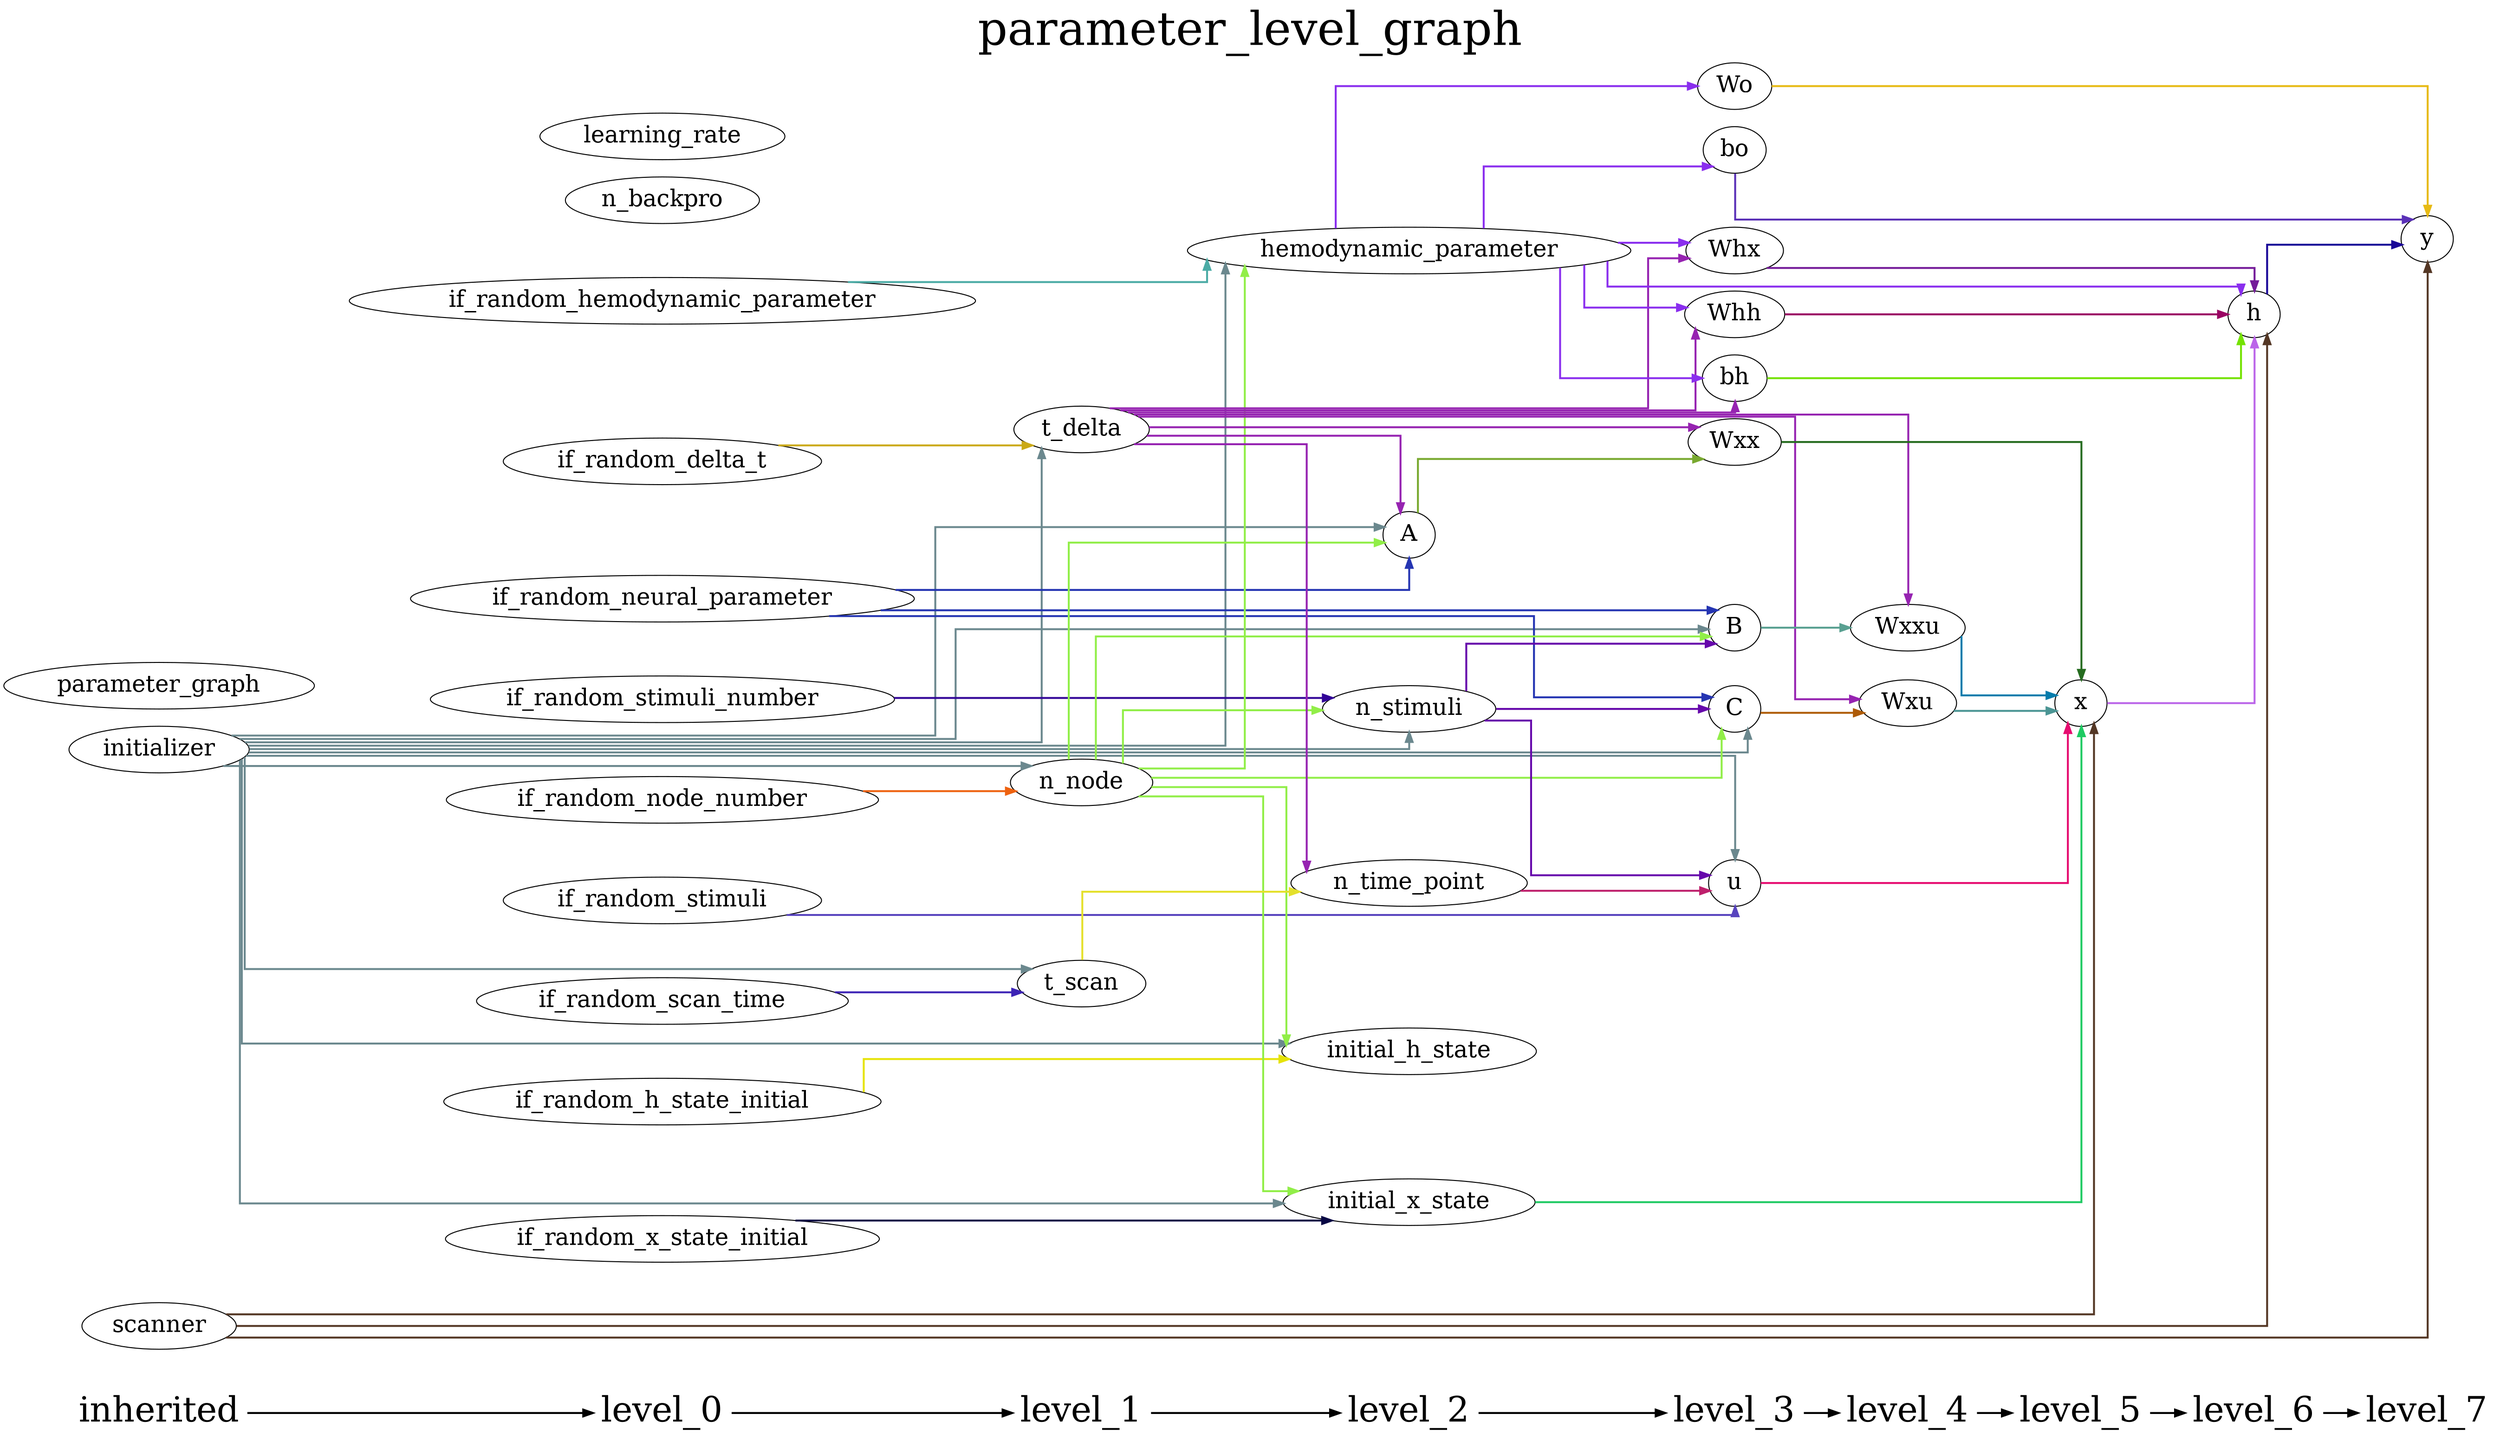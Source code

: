 digraph G {
          splines=ortho;
          fontsize = 48;
          rankdir = "LR";
          node[fontsize=24];
          edge[penwidth=2];
          {
          node [shape=plaintext fontsize=36];
          inherited -> 
          level_0 -> 
          level_1 -> 
          level_2 -> 
          level_3 -> 
          level_4 -> 
          level_5 -> 
          level_6 -> 
          level_7
          }
          {rank = same;
          inherited;
          initializer;
          parameter_graph;
          scanner;
          }
          {rank = same;
          level_0;
          if_random_neural_parameter;
          if_random_hemodynamic_parameter;
          if_random_x_state_initial;
          if_random_h_state_initial;
          if_random_stimuli;
          if_random_node_number;
          if_random_stimuli_number;
          if_random_delta_t;
          if_random_scan_time;
          n_backpro;
          learning_rate;
          }
          {rank = same;
          level_1;
          n_node;
          t_delta;
          t_scan;
          }
          {rank = same;
          level_2;
          n_time_point;
          n_stimuli;
          A;
          hemodynamic_parameter;
          initial_x_state;
          initial_h_state;
          }
          {rank = same;
          level_3;
          u;
          B;
          C;
          Wxx;
          Whx;
          Whh;
          bh;
          Wo;
          bo;
          }
          {rank = same;
          level_4;
          Wxxu;
          Wxu;
          }
          {rank = same;
          level_5;
          x;
          }
          {rank = same;
          level_6;
          h;
          }
          {rank = same;
          level_7;
          y;
          }
          u -> x [color="#E60C70"];
          Wo -> y [color="#E7BA15"];
          t_delta -> A [color="#9623B1"];
          t_delta -> n_time_point [color="#9623B1"];
          t_delta -> Whh [color="#9623B1"];
          t_delta -> Wxx [color="#9623B1"];
          t_delta -> Wxxu [color="#9623B1"];
          t_delta -> Wxu [color="#9623B1"];
          t_delta -> Whx [color="#9623B1"];
          t_delta -> bh [color="#9623B1"];
          initializer -> u [color="#6B888E"];
          initializer -> t_delta [color="#6B888E"];
          initializer -> n_stimuli [color="#6B888E"];
          initializer -> t_scan [color="#6B888E"];
          initializer -> hemodynamic_parameter [color="#6B888E"];
          initializer -> C [color="#6B888E"];
          initializer -> B [color="#6B888E"];
          initializer -> n_node [color="#6B888E"];
          initializer -> A [color="#6B888E"];
          initializer -> initial_h_state [color="#6B888E"];
          initializer -> initial_x_state [color="#6B888E"];
          if_random_x_state_initial -> initial_x_state [color="#080744"];
          initial_h_state ;
          n_backpro ;
          if_random_neural_parameter -> C [color="#2535B2"];
          if_random_neural_parameter -> B [color="#2535B2"];
          if_random_neural_parameter -> A [color="#2535B2"];
          t_scan -> n_time_point [color="#E4E02B"];
          hemodynamic_parameter -> Wo [color="#8A2EEE"];
          hemodynamic_parameter -> Whh [color="#8A2EEE"];
          hemodynamic_parameter -> bo [color="#8A2EEE"];
          hemodynamic_parameter -> Whx [color="#8A2EEE"];
          hemodynamic_parameter -> h [color="#8A2EEE"];
          hemodynamic_parameter -> bh [color="#8A2EEE"];
          if_random_scan_time -> t_scan [color="#3C23B5"];
          C -> Wxu [color="#AE5B07"];
          B -> Wxxu [color="#59A091"];
          Wxx -> x [color="#266C20"];
          n_node -> n_stimuli [color="#91EE48"];
          n_node -> hemodynamic_parameter [color="#91EE48"];
          n_node -> C [color="#91EE48"];
          n_node -> B [color="#91EE48"];
          n_node -> A [color="#91EE48"];
          n_node -> initial_h_state [color="#91EE48"];
          n_node -> initial_x_state [color="#91EE48"];
          if_random_hemodynamic_parameter -> hemodynamic_parameter [color="#4BABA5"];
          scanner -> x [color="#543725"];
          scanner -> h [color="#543725"];
          scanner -> y [color="#543725"];
          parameter_graph ;
          if_random_node_number -> n_node [color="#EE6210"];
          A -> Wxx [color="#79A930"];
          n_time_point -> u [color="#BE206C"];
          learning_rate ;
          h -> y [color="#190798"];
          Whh -> h [color="#9A0363"];
          if_random_h_state_initial -> initial_h_state [color="#E6E308"];
          x -> h [color="#BB65E9"];
          bo -> y [color="#5A30B7"];
          if_random_stimuli -> u [color="#5844BE"];
          n_stimuli -> u [color="#6608AB"];
          n_stimuli -> C [color="#6608AB"];
          n_stimuli -> B [color="#6608AB"];
          if_random_stimuli_number -> n_stimuli [color="#310497"];
          Wxxu -> x [color="#057CAC"];
          Wxu -> x [color="#4B9594"];
          Whx -> h [color="#741B99"];
          if_random_delta_t -> t_delta [color="#CAA917"];
          bh -> h [color="#74E202"];
          y ;
          initial_x_state -> x [color="#1ECA62"];
          labelloc = "t";
          label = "parameter_level_graph";
}